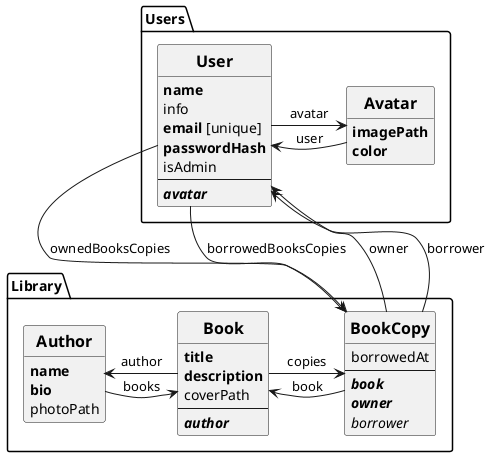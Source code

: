 @startuml
!define table(name) class name << (T,#FFAAAA) >>
!define primary_key(x) <b><i>x</i></b>
!define foreign_key(x) <i>x</i>
!define not_null(x) <b>x</b>

skinparam classFontSize 16
skinparam classFontStyle bold
hide class circle
hide methods
hide stereotypes

package Users {
  table(Avatar) {
    not_null(imagePath)
    not_null(color)
  }

  table(User) {
    not_null(name)
    info
    not_null(email) [unique]
    not_null(passwordHash)
    isAdmin
    --
    not_null(foreign_key(avatar))
  }
}

package Library {
  table(Author) {
    not_null(name)
    not_null(bio)
    photoPath
  }

  table(Book) {
    not_null(title)
    not_null(description)
    coverPath
    --
    not_null(foreign_key(author))
  }

  table(BookCopy) {
    borrowedAt
    --
    not_null(foreign_key(book))
    not_null(foreign_key(owner))
    foreign_key(borrower)
  }
}


' Relations

User -right-> Avatar : avatar
Avatar -left-> User : user

Book -right-> BookCopy : copies
User --> BookCopy: ownedBooksCopies
BookCopy --> User : owner
User --> BookCopy: borrowedBooksCopies
BookCopy --> User : borrower
BookCopy --> Book : book

Book -> Author : author
Author --> Book : books
@enduml

